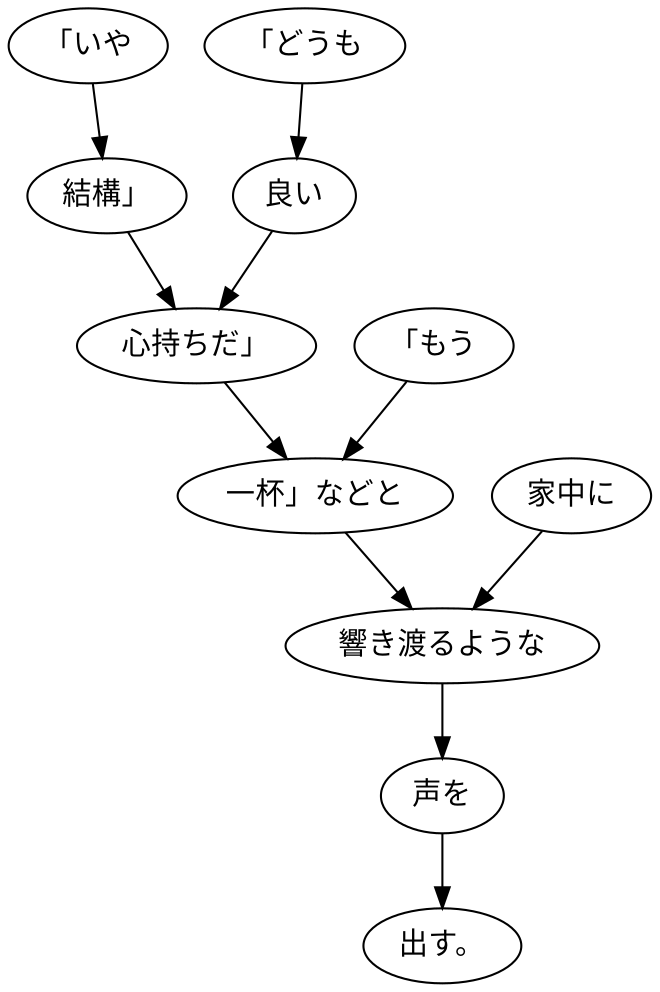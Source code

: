 digraph graph3399 {
	node0 [label="「いや"];
	node1 [label="結構」"];
	node2 [label="「どうも"];
	node3 [label="良い"];
	node4 [label="心持ちだ」"];
	node5 [label="「もう"];
	node6 [label="一杯」などと"];
	node7 [label="家中に"];
	node8 [label="響き渡るような"];
	node9 [label="声を"];
	node10 [label="出す。"];
	node0 -> node1;
	node1 -> node4;
	node2 -> node3;
	node3 -> node4;
	node4 -> node6;
	node5 -> node6;
	node6 -> node8;
	node7 -> node8;
	node8 -> node9;
	node9 -> node10;
}
